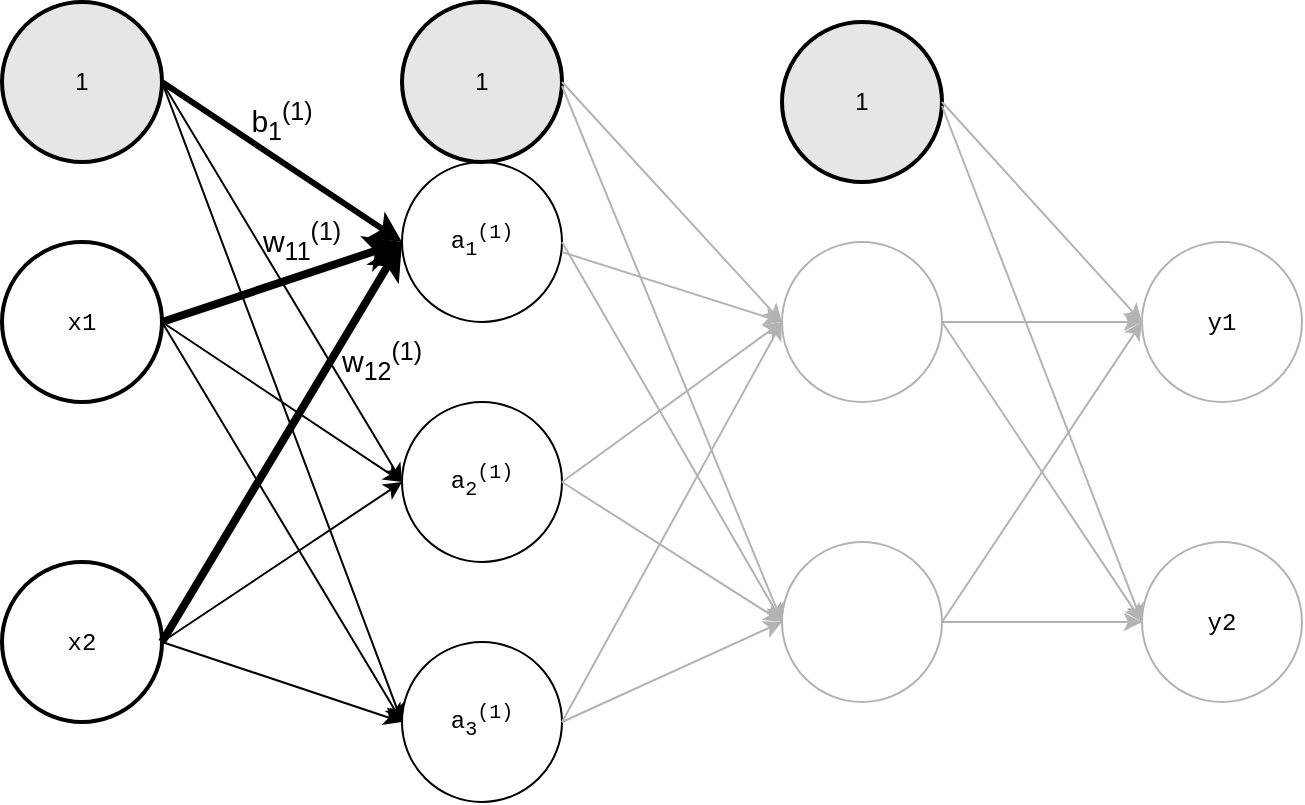 <mxGraphModel dx="553" dy="668" grid="1" gridSize="10" guides="1" tooltips="1" connect="1" arrows="1" fold="1" page="1" pageScale="1" pageWidth="827" pageHeight="1169" background="#ffffff"><root><mxCell id="0"/><mxCell id="1" parent="0"/><mxCell id="2" value="" style="ellipse;whiteSpace=wrap;html=1;aspect=fixed;shadow=0;strokeWidth=2;" parent="1" vertex="1"><mxGeometry x="50" y="130" width="80" height="80" as="geometry"/></mxCell><mxCell id="3" value="" style="ellipse;whiteSpace=wrap;html=1;aspect=fixed;shadow=0;strokeWidth=2;" parent="1" vertex="1"><mxGeometry x="50" y="290" width="80" height="80" as="geometry"/></mxCell><mxCell id="4" value="" style="ellipse;whiteSpace=wrap;html=1;aspect=fixed;shadow=0;" parent="1" vertex="1"><mxGeometry x="250" y="90" width="80" height="80" as="geometry"/></mxCell><mxCell id="5" value="" style="ellipse;whiteSpace=wrap;html=1;aspect=fixed;shadow=0;" parent="1" vertex="1"><mxGeometry x="250" y="210" width="80" height="80" as="geometry"/></mxCell><mxCell id="6" value="" style="ellipse;whiteSpace=wrap;html=1;aspect=fixed;shadow=0;" parent="1" vertex="1"><mxGeometry x="250" y="330" width="80" height="80" as="geometry"/></mxCell><mxCell id="7" value="" style="endArrow=classic;html=1;entryX=0;entryY=0.5;shadow=0;strokeWidth=4;" parent="1" target="4" edge="1"><mxGeometry width="50" height="50" relative="1" as="geometry"><mxPoint x="130" y="170" as="sourcePoint"/><mxPoint x="180" y="120" as="targetPoint"/></mxGeometry></mxCell><mxCell id="8" value="" style="endArrow=classic;html=1;entryX=0;entryY=0.5;shadow=0;" parent="1" target="5" edge="1"><mxGeometry width="50" height="50" relative="1" as="geometry"><mxPoint x="130" y="170" as="sourcePoint"/><mxPoint x="180" y="120" as="targetPoint"/></mxGeometry></mxCell><mxCell id="9" value="" style="endArrow=classic;html=1;entryX=0;entryY=0.5;shadow=0;" parent="1" target="6" edge="1"><mxGeometry width="50" height="50" relative="1" as="geometry"><mxPoint x="130" y="170" as="sourcePoint"/><mxPoint x="180" y="120" as="targetPoint"/></mxGeometry></mxCell><mxCell id="10" value="" style="endArrow=classic;html=1;entryX=0;entryY=0.5;shadow=0;strokeWidth=4;" parent="1" target="4" edge="1"><mxGeometry width="50" height="50" relative="1" as="geometry"><mxPoint x="130" y="330" as="sourcePoint"/><mxPoint x="180" y="280" as="targetPoint"/></mxGeometry></mxCell><mxCell id="11" value="" style="endArrow=classic;html=1;shadow=0;" parent="1" edge="1"><mxGeometry width="50" height="50" relative="1" as="geometry"><mxPoint x="130" y="330" as="sourcePoint"/><mxPoint x="250" y="250" as="targetPoint"/></mxGeometry></mxCell><mxCell id="12" value="" style="endArrow=classic;html=1;entryX=0;entryY=0.5;shadow=0;" parent="1" target="6" edge="1"><mxGeometry width="50" height="50" relative="1" as="geometry"><mxPoint x="130" y="330" as="sourcePoint"/><mxPoint x="180" y="280" as="targetPoint"/></mxGeometry></mxCell><mxCell id="13" value="&lt;pre&gt;&lt;font face=&quot;Courier New&quot;&gt;x1&lt;/font&gt;&lt;/pre&gt;" style="text;html=1;strokeColor=none;fillColor=none;align=center;verticalAlign=middle;whiteSpace=wrap;rounded=0;shadow=0;" parent="1" vertex="1"><mxGeometry x="70" y="160" width="40" height="20" as="geometry"/></mxCell><mxCell id="14" value="&lt;pre&gt;&lt;font face=&quot;Courier New&quot;&gt;x2&lt;/font&gt;&lt;/pre&gt;" style="text;html=1;strokeColor=none;fillColor=none;align=center;verticalAlign=middle;whiteSpace=wrap;rounded=0;shadow=0;" parent="1" vertex="1"><mxGeometry x="70" y="320" width="40" height="20" as="geometry"/></mxCell><mxCell id="15" value="&lt;pre&gt;&lt;font face=&quot;Courier New&quot;&gt;a&lt;sub&gt;1&lt;/sub&gt;&lt;sup&gt;(1)&lt;/sup&gt;&lt;/font&gt;&lt;/pre&gt;" style="text;html=1;strokeColor=none;fillColor=none;align=center;verticalAlign=middle;whiteSpace=wrap;rounded=0;shadow=0;" parent="1" vertex="1"><mxGeometry x="270" y="120" width="40" height="20" as="geometry"/></mxCell><mxCell id="16" value="&lt;pre&gt;&lt;pre&gt;&lt;font face=&quot;Courier New&quot;&gt;a&lt;sub&gt;2&lt;/sub&gt;&lt;sup&gt;(1)&lt;/sup&gt;&lt;/font&gt;&lt;/pre&gt;&lt;/pre&gt;" style="text;html=1;strokeColor=none;fillColor=none;align=center;verticalAlign=middle;whiteSpace=wrap;rounded=0;shadow=0;" parent="1" vertex="1"><mxGeometry x="270" y="240" width="40" height="20" as="geometry"/></mxCell><mxCell id="17" value="&lt;pre&gt;&lt;pre&gt;&lt;font face=&quot;Courier New&quot;&gt;a&lt;sub&gt;3&lt;/sub&gt;&lt;sup&gt;(1)&lt;/sup&gt;&lt;/font&gt;&lt;/pre&gt;&lt;/pre&gt;" style="text;html=1;strokeColor=none;fillColor=none;align=center;verticalAlign=middle;whiteSpace=wrap;rounded=0;shadow=0;" parent="1" vertex="1"><mxGeometry x="270" y="360" width="40" height="20" as="geometry"/></mxCell><mxCell id="24" value="1" style="ellipse;whiteSpace=wrap;html=1;aspect=fixed;strokeWidth=2;fillColor=#E6E6E6;" parent="1" vertex="1"><mxGeometry x="50" y="10" width="80" height="80" as="geometry"/></mxCell><mxCell id="26" value="" style="endArrow=classic;html=1;entryX=0;entryY=0.5;strokeWidth=3;" parent="1" target="4" edge="1"><mxGeometry width="50" height="50" relative="1" as="geometry"><mxPoint x="130" y="50" as="sourcePoint"/><mxPoint x="180" y="60" as="targetPoint"/></mxGeometry></mxCell><mxCell id="27" value="" style="endArrow=classic;html=1;strokeWidth=1;" parent="1" edge="1"><mxGeometry width="50" height="50" relative="1" as="geometry"><mxPoint x="130" y="50" as="sourcePoint"/><mxPoint x="250" y="250" as="targetPoint"/></mxGeometry></mxCell><mxCell id="50" value="" style="endArrow=classic;html=1;strokeWidth=1;entryX=0;entryY=0.5;" parent="1" target="6" edge="1"><mxGeometry width="50" height="50" relative="1" as="geometry"><mxPoint x="130" y="50" as="sourcePoint"/><mxPoint x="180" as="targetPoint"/></mxGeometry></mxCell><mxCell id="51" value="b&lt;sub&gt;1&lt;/sub&gt;&lt;sup&gt;(1)&lt;/sup&gt;" style="text;html=1;strokeColor=none;fillColor=none;align=center;verticalAlign=middle;whiteSpace=wrap;rounded=0;fontSize=15;" parent="1" vertex="1"><mxGeometry x="170" y="60" width="40" height="20" as="geometry"/></mxCell><mxCell id="52" value="&lt;span style=&quot;font-size: 15px&quot;&gt;w&lt;sub&gt;11&lt;/sub&gt;&lt;/span&gt;&lt;sup&gt;(1)&lt;/sup&gt;" style="text;html=1;strokeColor=none;fillColor=none;align=center;verticalAlign=middle;whiteSpace=wrap;rounded=0;fontSize=15;" parent="1" vertex="1"><mxGeometry x="180" y="120" width="40" height="20" as="geometry"/></mxCell><mxCell id="55" value="&lt;span style=&quot;font-size: 15px&quot;&gt;w&lt;sub&gt;12&lt;/sub&gt;&lt;/span&gt;&lt;sup&gt;(1)&lt;/sup&gt;" style="text;html=1;strokeColor=none;fillColor=none;align=center;verticalAlign=middle;whiteSpace=wrap;rounded=0;fontSize=15;" parent="1" vertex="1"><mxGeometry x="220" y="180" width="40" height="20" as="geometry"/></mxCell><mxCell id="57" value="" style="ellipse;whiteSpace=wrap;html=1;aspect=fixed;strokeWidth=1;fontSize=12;strokeColor=#B3B3B3;" parent="1" vertex="1"><mxGeometry x="440" y="130" width="80" height="80" as="geometry"/></mxCell><mxCell id="58" value="" style="ellipse;whiteSpace=wrap;html=1;aspect=fixed;strokeWidth=1;fontSize=12;strokeColor=#B3B3B3;" parent="1" vertex="1"><mxGeometry x="440" y="280" width="80" height="80" as="geometry"/></mxCell><mxCell id="59" value="&lt;font face=&quot;Courier New&quot;&gt;y2&lt;/font&gt;" style="ellipse;whiteSpace=wrap;html=1;aspect=fixed;strokeWidth=1;fontSize=12;strokeColor=#B3B3B3;" parent="1" vertex="1"><mxGeometry x="620" y="280" width="80" height="80" as="geometry"/></mxCell><mxCell id="60" value="&lt;font face=&quot;Courier New&quot;&gt;y1&lt;/font&gt;" style="ellipse;whiteSpace=wrap;html=1;aspect=fixed;strokeWidth=1;fontSize=12;strokeColor=#B3B3B3;" parent="1" vertex="1"><mxGeometry x="620" y="130" width="80" height="80" as="geometry"/></mxCell><mxCell id="61" value="" style="endArrow=classic;html=1;strokeWidth=1;fontSize=12;entryX=0;entryY=0.5;strokeColor=#B3B3B3;" parent="1" target="57" edge="1"><mxGeometry width="50" height="50" relative="1" as="geometry"><mxPoint x="330" y="135" as="sourcePoint"/><mxPoint x="380" y="85" as="targetPoint"/></mxGeometry></mxCell><mxCell id="62" value="" style="endArrow=classic;html=1;strokeWidth=1;fontSize=12;entryX=0;entryY=0.5;exitX=1;exitY=0.5;strokeColor=#B3B3B3;" parent="1" source="4" target="58" edge="1"><mxGeometry width="50" height="50" relative="1" as="geometry"><mxPoint x="330" y="140" as="sourcePoint"/><mxPoint x="380" y="80" as="targetPoint"/></mxGeometry></mxCell><mxCell id="63" value="" style="endArrow=classic;html=1;strokeWidth=1;fontSize=12;entryX=0;entryY=0.5;strokeColor=#B3B3B3;" parent="1" target="57" edge="1"><mxGeometry width="50" height="50" relative="1" as="geometry"><mxPoint x="330" y="250" as="sourcePoint"/><mxPoint x="380" y="200" as="targetPoint"/></mxGeometry></mxCell><mxCell id="64" value="" style="endArrow=classic;html=1;strokeWidth=1;fontSize=12;strokeColor=#B3B3B3;" parent="1" edge="1"><mxGeometry width="50" height="50" relative="1" as="geometry"><mxPoint x="330" y="250" as="sourcePoint"/><mxPoint x="440" y="320" as="targetPoint"/></mxGeometry></mxCell><mxCell id="65" value="" style="endArrow=classic;html=1;strokeWidth=1;fontSize=12;entryX=0;entryY=0.5;strokeColor=#B3B3B3;" parent="1" target="57" edge="1"><mxGeometry width="50" height="50" relative="1" as="geometry"><mxPoint x="330" y="370" as="sourcePoint"/><mxPoint x="380" y="320" as="targetPoint"/></mxGeometry></mxCell><mxCell id="66" value="" style="endArrow=classic;html=1;strokeWidth=1;fontSize=12;strokeColor=#B3B3B3;" parent="1" edge="1"><mxGeometry width="50" height="50" relative="1" as="geometry"><mxPoint x="330" y="370" as="sourcePoint"/><mxPoint x="440" y="320" as="targetPoint"/></mxGeometry></mxCell><mxCell id="67" value="" style="endArrow=classic;html=1;strokeWidth=1;fontSize=12;entryX=0;entryY=0.5;strokeColor=#B3B3B3;" parent="1" target="60" edge="1"><mxGeometry width="50" height="50" relative="1" as="geometry"><mxPoint x="520" y="170" as="sourcePoint"/><mxPoint x="570" y="120" as="targetPoint"/></mxGeometry></mxCell><mxCell id="68" value="" style="endArrow=classic;html=1;strokeWidth=1;fontSize=12;entryX=0;entryY=0.5;strokeColor=#B3B3B3;" parent="1" target="59" edge="1"><mxGeometry width="50" height="50" relative="1" as="geometry"><mxPoint x="520" y="170" as="sourcePoint"/><mxPoint x="570" y="120" as="targetPoint"/></mxGeometry></mxCell><mxCell id="69" value="" style="endArrow=classic;html=1;strokeWidth=1;fontSize=12;entryX=0;entryY=0.5;strokeColor=#B3B3B3;" parent="1" target="60" edge="1"><mxGeometry width="50" height="50" relative="1" as="geometry"><mxPoint x="520" y="320" as="sourcePoint"/><mxPoint x="570" y="270" as="targetPoint"/></mxGeometry></mxCell><mxCell id="70" value="" style="endArrow=classic;html=1;strokeWidth=1;fontSize=12;strokeColor=#B3B3B3;" parent="1" edge="1"><mxGeometry width="50" height="50" relative="1" as="geometry"><mxPoint x="520" y="320" as="sourcePoint"/><mxPoint x="620" y="320" as="targetPoint"/></mxGeometry></mxCell><mxCell id="71" value="1" style="ellipse;whiteSpace=wrap;html=1;aspect=fixed;strokeWidth=2;fillColor=#E6E6E6;" vertex="1" parent="1"><mxGeometry x="250" y="10" width="80" height="80" as="geometry"/></mxCell><mxCell id="72" value="1" style="ellipse;whiteSpace=wrap;html=1;aspect=fixed;strokeWidth=2;fillColor=#E6E6E6;" vertex="1" parent="1"><mxGeometry x="440" y="20" width="80" height="80" as="geometry"/></mxCell><mxCell id="74" value="" style="endArrow=classic;html=1;strokeWidth=1;fontSize=12;entryX=0;entryY=0.5;strokeColor=#B3B3B3;" edge="1" parent="1" target="57"><mxGeometry width="50" height="50" relative="1" as="geometry"><mxPoint x="330" y="50" as="sourcePoint"/><mxPoint x="440.333" y="85.667" as="targetPoint"/></mxGeometry></mxCell><mxCell id="75" value="" style="endArrow=classic;html=1;strokeWidth=1;fontSize=12;entryX=0;entryY=0.5;strokeColor=#B3B3B3;" edge="1" parent="1" target="58"><mxGeometry width="50" height="50" relative="1" as="geometry"><mxPoint x="330" y="52" as="sourcePoint"/><mxPoint x="440.333" y="87.667" as="targetPoint"/></mxGeometry></mxCell><mxCell id="76" value="" style="endArrow=classic;html=1;strokeWidth=1;fontSize=12;entryX=0;entryY=0.5;strokeColor=#B3B3B3;" edge="1" parent="1" target="60"><mxGeometry width="50" height="50" relative="1" as="geometry"><mxPoint x="520" y="60" as="sourcePoint"/><mxPoint x="630.333" y="95.667" as="targetPoint"/></mxGeometry></mxCell><mxCell id="77" value="" style="endArrow=classic;html=1;strokeWidth=1;fontSize=12;entryX=0;entryY=0.5;strokeColor=#B3B3B3;" edge="1" parent="1" target="59"><mxGeometry width="50" height="50" relative="1" as="geometry"><mxPoint x="520" y="62" as="sourcePoint"/><mxPoint x="630.333" y="97.667" as="targetPoint"/></mxGeometry></mxCell></root></mxGraphModel>